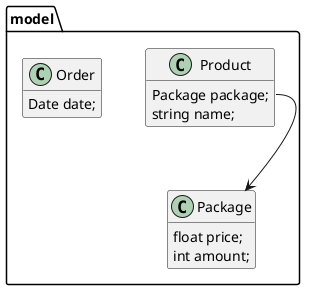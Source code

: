 @startuml
hide methods
package model {
    class Package {
        float price;
        int amount;
    }
    class Product {
        Package package;
        string name;
    }
    class Order {
        Date date;
    }

    Product::package --> Package
}

@enduml